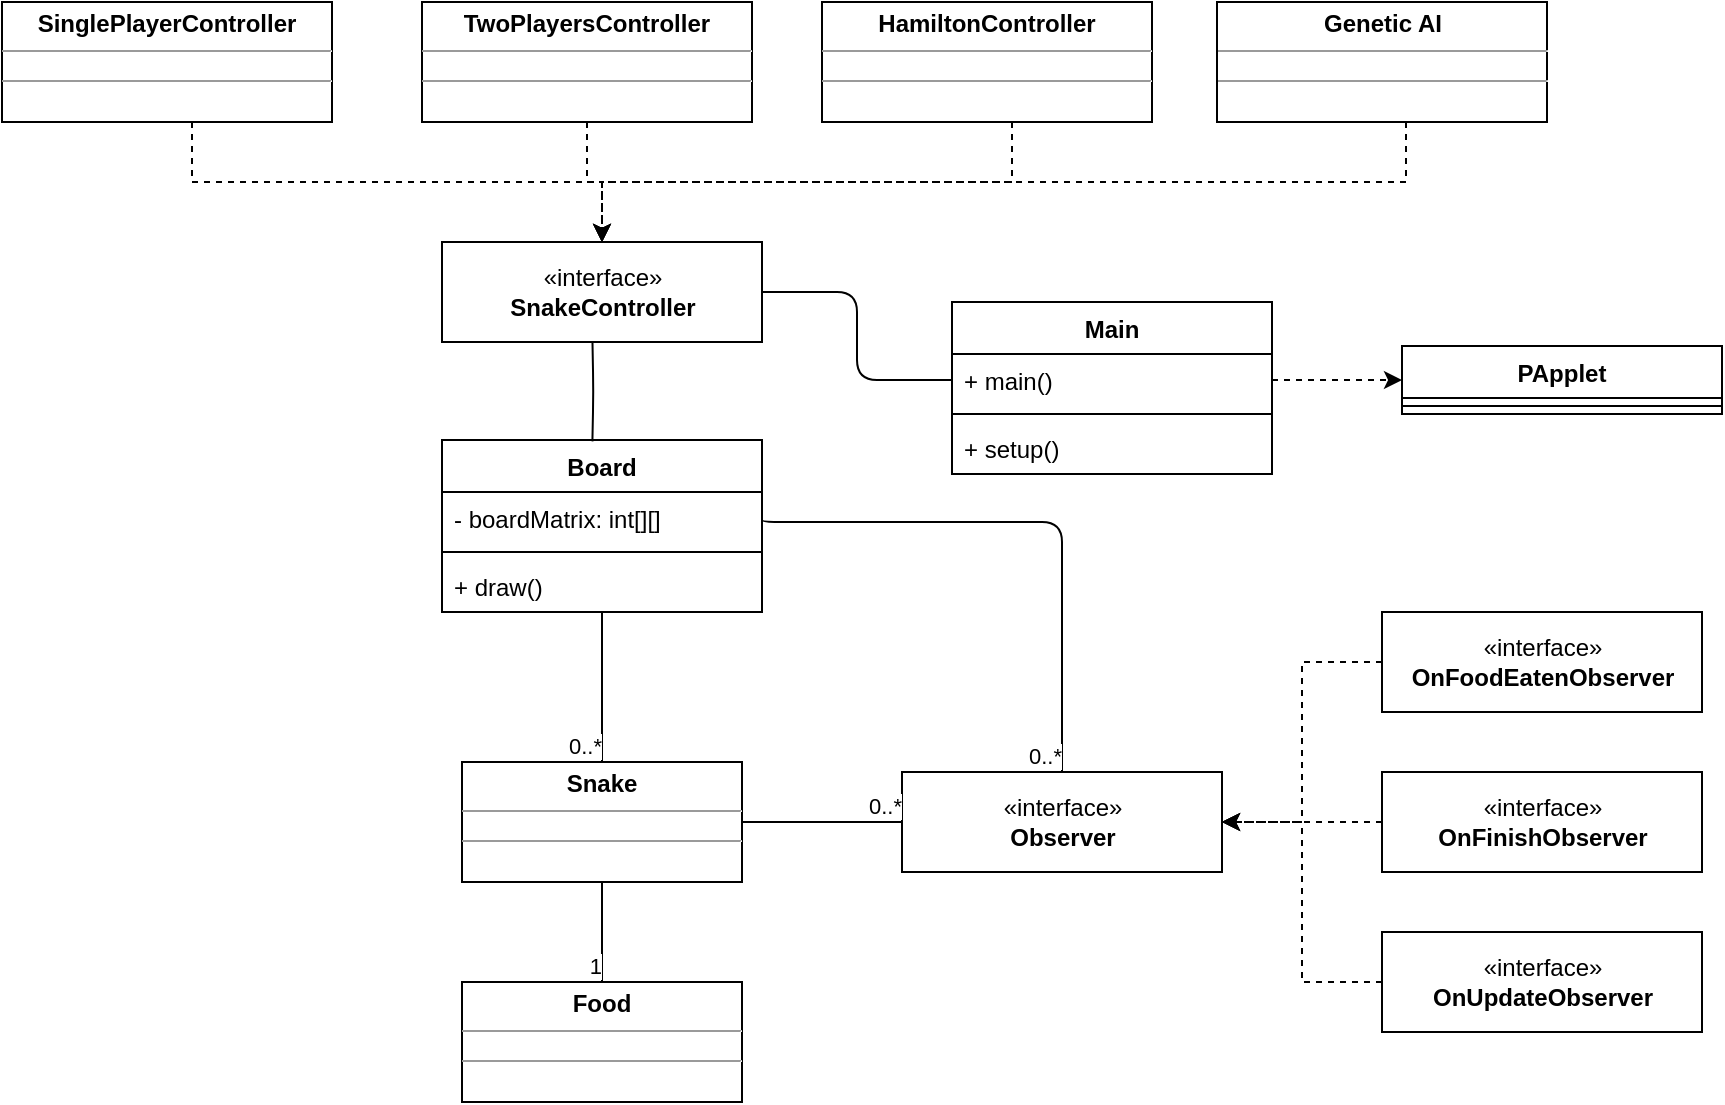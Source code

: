 <mxfile version="14.9.6" type="device"><diagram id="xkCskfEeUz_aOZ0Dr_ck" name="Page-1"><mxGraphModel dx="2128" dy="960" grid="1" gridSize="10" guides="1" tooltips="1" connect="1" arrows="1" fold="1" page="1" pageScale="1" pageWidth="850" pageHeight="1100" math="0" shadow="0"><root><mxCell id="0"/><mxCell id="1" parent="0"/><mxCell id="0JiLmBggKfg37jac6A56-3" value="&lt;p style=&quot;margin: 0px ; margin-top: 4px ; text-align: center&quot;&gt;&lt;b&gt;Snake&lt;/b&gt;&lt;/p&gt;&lt;hr size=&quot;1&quot;&gt;&lt;div style=&quot;height: 2px&quot;&gt;&lt;/div&gt;&lt;hr size=&quot;1&quot;&gt;&lt;div style=&quot;height: 2px&quot;&gt;&lt;/div&gt;" style="verticalAlign=top;align=left;overflow=fill;fontSize=12;fontFamily=Helvetica;html=1;" parent="1" vertex="1"><mxGeometry x="180" y="490" width="140" height="60" as="geometry"/></mxCell><mxCell id="0JiLmBggKfg37jac6A56-19" style="edgeStyle=orthogonalEdgeStyle;rounded=0;orthogonalLoop=1;jettySize=auto;html=1;entryX=1;entryY=0.5;entryDx=0;entryDy=0;dashed=1;" parent="1" source="0JiLmBggKfg37jac6A56-5" target="0JiLmBggKfg37jac6A56-18" edge="1"><mxGeometry relative="1" as="geometry"/></mxCell><mxCell id="0JiLmBggKfg37jac6A56-5" value="«interface»&lt;br&gt;&lt;b&gt;OnFoodEatenObserver&lt;/b&gt;" style="html=1;" parent="1" vertex="1"><mxGeometry x="640" y="415" width="160" height="50" as="geometry"/></mxCell><mxCell id="0JiLmBggKfg37jac6A56-9" value="" style="endArrow=none;html=1;edgeStyle=orthogonalEdgeStyle;entryX=0.5;entryY=0;entryDx=0;entryDy=0;exitX=0.5;exitY=1.009;exitDx=0;exitDy=0;exitPerimeter=0;" parent="1" source="0JiLmBggKfg37jac6A56-26" target="0JiLmBggKfg37jac6A56-3" edge="1"><mxGeometry relative="1" as="geometry"><mxPoint x="250" y="440" as="sourcePoint"/><mxPoint x="410" y="450" as="targetPoint"/></mxGeometry></mxCell><mxCell id="0JiLmBggKfg37jac6A56-11" value="0..*" style="edgeLabel;resizable=0;html=1;align=right;verticalAlign=bottom;" parent="0JiLmBggKfg37jac6A56-9" connectable="0" vertex="1"><mxGeometry x="1" relative="1" as="geometry"/></mxCell><mxCell id="0JiLmBggKfg37jac6A56-12" value="&lt;p style=&quot;margin: 0px ; margin-top: 4px ; text-align: center&quot;&gt;&lt;b&gt;Food&lt;/b&gt;&lt;/p&gt;&lt;hr size=&quot;1&quot;&gt;&lt;div style=&quot;height: 2px&quot;&gt;&lt;/div&gt;&lt;hr size=&quot;1&quot;&gt;&lt;div style=&quot;height: 2px&quot;&gt;&lt;/div&gt;" style="verticalAlign=top;align=left;overflow=fill;fontSize=12;fontFamily=Helvetica;html=1;" parent="1" vertex="1"><mxGeometry x="180" y="600" width="140" height="60" as="geometry"/></mxCell><mxCell id="0JiLmBggKfg37jac6A56-13" value="" style="endArrow=none;html=1;edgeStyle=orthogonalEdgeStyle;exitX=0.5;exitY=1;exitDx=0;exitDy=0;entryX=0.5;entryY=0;entryDx=0;entryDy=0;" parent="1" source="0JiLmBggKfg37jac6A56-3" target="0JiLmBggKfg37jac6A56-12" edge="1"><mxGeometry relative="1" as="geometry"><mxPoint x="260" y="430" as="sourcePoint"/><mxPoint x="260" y="510" as="targetPoint"/></mxGeometry></mxCell><mxCell id="0JiLmBggKfg37jac6A56-14" value="1" style="edgeLabel;resizable=0;html=1;align=right;verticalAlign=bottom;" parent="0JiLmBggKfg37jac6A56-13" connectable="0" vertex="1"><mxGeometry x="1" relative="1" as="geometry"/></mxCell><mxCell id="0JiLmBggKfg37jac6A56-20" style="edgeStyle=orthogonalEdgeStyle;rounded=0;orthogonalLoop=1;jettySize=auto;html=1;dashed=1;" parent="1" source="0JiLmBggKfg37jac6A56-16" target="0JiLmBggKfg37jac6A56-18" edge="1"><mxGeometry relative="1" as="geometry"/></mxCell><mxCell id="0JiLmBggKfg37jac6A56-16" value="«interface»&lt;br&gt;&lt;b&gt;OnFinishObserver&lt;/b&gt;" style="html=1;" parent="1" vertex="1"><mxGeometry x="640" y="495" width="160" height="50" as="geometry"/></mxCell><mxCell id="0JiLmBggKfg37jac6A56-21" style="edgeStyle=orthogonalEdgeStyle;rounded=0;orthogonalLoop=1;jettySize=auto;html=1;entryX=1;entryY=0.5;entryDx=0;entryDy=0;dashed=1;" parent="1" source="0JiLmBggKfg37jac6A56-17" target="0JiLmBggKfg37jac6A56-18" edge="1"><mxGeometry relative="1" as="geometry"/></mxCell><mxCell id="0JiLmBggKfg37jac6A56-17" value="«interface»&lt;br&gt;&lt;b&gt;OnUpdateObserver&lt;/b&gt;" style="html=1;" parent="1" vertex="1"><mxGeometry x="640" y="575" width="160" height="50" as="geometry"/></mxCell><mxCell id="0JiLmBggKfg37jac6A56-18" value="«interface»&lt;br&gt;&lt;b&gt;Observer&lt;/b&gt;" style="html=1;" parent="1" vertex="1"><mxGeometry x="400" y="495" width="160" height="50" as="geometry"/></mxCell><mxCell id="0JiLmBggKfg37jac6A56-22" value="" style="endArrow=none;html=1;edgeStyle=orthogonalEdgeStyle;exitX=1;exitY=0.5;exitDx=0;exitDy=0;entryX=0;entryY=0.5;entryDx=0;entryDy=0;" parent="1" source="0JiLmBggKfg37jac6A56-3" target="0JiLmBggKfg37jac6A56-18" edge="1"><mxGeometry relative="1" as="geometry"><mxPoint x="260" y="430" as="sourcePoint"/><mxPoint x="260" y="500" as="targetPoint"/><Array as="points"><mxPoint x="400" y="520"/></Array></mxGeometry></mxCell><mxCell id="0JiLmBggKfg37jac6A56-23" value="0..*" style="edgeLabel;resizable=0;html=1;align=right;verticalAlign=bottom;" parent="0JiLmBggKfg37jac6A56-22" connectable="0" vertex="1"><mxGeometry x="1" relative="1" as="geometry"/></mxCell><mxCell id="0JiLmBggKfg37jac6A56-25" value="Board" style="swimlane;fontStyle=1;align=center;verticalAlign=top;childLayout=stackLayout;horizontal=1;startSize=26;horizontalStack=0;resizeParent=1;resizeParentMax=0;resizeLast=0;collapsible=1;marginBottom=0;" parent="1" vertex="1"><mxGeometry x="170" y="329" width="160" height="86" as="geometry"/></mxCell><mxCell id="0JiLmBggKfg37jac6A56-28" value="- boardMatrix: int[][]" style="text;strokeColor=none;fillColor=none;align=left;verticalAlign=top;spacingLeft=4;spacingRight=4;overflow=hidden;rotatable=0;points=[[0,0.5],[1,0.5]];portConstraint=eastwest;" parent="0JiLmBggKfg37jac6A56-25" vertex="1"><mxGeometry y="26" width="160" height="26" as="geometry"/></mxCell><mxCell id="0JiLmBggKfg37jac6A56-27" value="" style="line;strokeWidth=1;fillColor=none;align=left;verticalAlign=middle;spacingTop=-1;spacingLeft=3;spacingRight=3;rotatable=0;labelPosition=right;points=[];portConstraint=eastwest;" parent="0JiLmBggKfg37jac6A56-25" vertex="1"><mxGeometry y="52" width="160" height="8" as="geometry"/></mxCell><mxCell id="0JiLmBggKfg37jac6A56-26" value="+ draw()" style="text;strokeColor=none;fillColor=none;align=left;verticalAlign=top;spacingLeft=4;spacingRight=4;overflow=hidden;rotatable=0;points=[[0,0.5],[1,0.5]];portConstraint=eastwest;" parent="0JiLmBggKfg37jac6A56-25" vertex="1"><mxGeometry y="60" width="160" height="26" as="geometry"/></mxCell><mxCell id="0JiLmBggKfg37jac6A56-29" value="" style="endArrow=none;html=1;edgeStyle=orthogonalEdgeStyle;exitX=0.466;exitY=1.001;exitDx=0;exitDy=0;exitPerimeter=0;entryX=0.47;entryY=0.008;entryDx=0;entryDy=0;entryPerimeter=0;" parent="1" target="0JiLmBggKfg37jac6A56-25" edge="1"><mxGeometry relative="1" as="geometry"><mxPoint x="245.24" y="280.06" as="sourcePoint"/><mxPoint x="245" y="320" as="targetPoint"/></mxGeometry></mxCell><mxCell id="0JiLmBggKfg37jac6A56-31" value="«interface»&lt;br&gt;&lt;b&gt;SnakeController&lt;/b&gt;" style="html=1;" parent="1" vertex="1"><mxGeometry x="170" y="230" width="160" height="50" as="geometry"/></mxCell><mxCell id="0JiLmBggKfg37jac6A56-40" style="edgeStyle=orthogonalEdgeStyle;rounded=0;orthogonalLoop=1;jettySize=auto;html=1;entryX=0.5;entryY=0;entryDx=0;entryDy=0;dashed=1;" parent="1" source="0JiLmBggKfg37jac6A56-35" target="0JiLmBggKfg37jac6A56-31" edge="1"><mxGeometry relative="1" as="geometry"><Array as="points"><mxPoint x="45" y="200"/><mxPoint x="250" y="200"/></Array></mxGeometry></mxCell><mxCell id="0JiLmBggKfg37jac6A56-35" value="&lt;p style=&quot;margin: 0px ; margin-top: 4px ; text-align: center&quot;&gt;&lt;b&gt;SinglePlayerController&lt;/b&gt;&lt;/p&gt;&lt;hr size=&quot;1&quot;&gt;&lt;div style=&quot;height: 2px&quot;&gt;&lt;/div&gt;&lt;hr size=&quot;1&quot;&gt;&lt;div style=&quot;height: 2px&quot;&gt;&lt;/div&gt;" style="verticalAlign=top;align=left;overflow=fill;fontSize=12;fontFamily=Helvetica;html=1;" parent="1" vertex="1"><mxGeometry x="-50" y="110" width="165" height="60" as="geometry"/></mxCell><mxCell id="0JiLmBggKfg37jac6A56-41" style="edgeStyle=orthogonalEdgeStyle;rounded=0;orthogonalLoop=1;jettySize=auto;html=1;entryX=0.5;entryY=0;entryDx=0;entryDy=0;dashed=1;" parent="1" source="0JiLmBggKfg37jac6A56-38" target="0JiLmBggKfg37jac6A56-31" edge="1"><mxGeometry relative="1" as="geometry"/></mxCell><mxCell id="0JiLmBggKfg37jac6A56-38" value="&lt;p style=&quot;margin: 0px ; margin-top: 4px ; text-align: center&quot;&gt;&lt;b&gt;TwoPlayersController&lt;/b&gt;&lt;/p&gt;&lt;hr size=&quot;1&quot;&gt;&lt;div style=&quot;height: 2px&quot;&gt;&lt;/div&gt;&lt;hr size=&quot;1&quot;&gt;&lt;div style=&quot;height: 2px&quot;&gt;&lt;/div&gt;" style="verticalAlign=top;align=left;overflow=fill;fontSize=12;fontFamily=Helvetica;html=1;" parent="1" vertex="1"><mxGeometry x="160" y="110" width="165" height="60" as="geometry"/></mxCell><mxCell id="0JiLmBggKfg37jac6A56-42" style="edgeStyle=orthogonalEdgeStyle;rounded=0;orthogonalLoop=1;jettySize=auto;html=1;entryX=0.5;entryY=0;entryDx=0;entryDy=0;dashed=1;" parent="1" source="0JiLmBggKfg37jac6A56-39" target="0JiLmBggKfg37jac6A56-31" edge="1"><mxGeometry relative="1" as="geometry"><Array as="points"><mxPoint x="455" y="200"/><mxPoint x="250" y="200"/></Array></mxGeometry></mxCell><mxCell id="0JiLmBggKfg37jac6A56-39" value="&lt;p style=&quot;margin: 0px ; margin-top: 4px ; text-align: center&quot;&gt;&lt;b&gt;HamiltonController&lt;/b&gt;&lt;/p&gt;&lt;hr size=&quot;1&quot;&gt;&lt;div style=&quot;height: 2px&quot;&gt;&lt;/div&gt;&lt;hr size=&quot;1&quot;&gt;&lt;div style=&quot;height: 2px&quot;&gt;&lt;/div&gt;" style="verticalAlign=top;align=left;overflow=fill;fontSize=12;fontFamily=Helvetica;html=1;" parent="1" vertex="1"><mxGeometry x="360" y="110" width="165" height="60" as="geometry"/></mxCell><mxCell id="0JiLmBggKfg37jac6A56-43" value="Main" style="swimlane;fontStyle=1;align=center;verticalAlign=top;childLayout=stackLayout;horizontal=1;startSize=26;horizontalStack=0;resizeParent=1;resizeParentMax=0;resizeLast=0;collapsible=1;marginBottom=0;" parent="1" vertex="1"><mxGeometry x="425" y="260" width="160" height="86" as="geometry"/></mxCell><mxCell id="0JiLmBggKfg37jac6A56-44" value="+ main()" style="text;strokeColor=none;fillColor=none;align=left;verticalAlign=top;spacingLeft=4;spacingRight=4;overflow=hidden;rotatable=0;points=[[0,0.5],[1,0.5]];portConstraint=eastwest;" parent="0JiLmBggKfg37jac6A56-43" vertex="1"><mxGeometry y="26" width="160" height="26" as="geometry"/></mxCell><mxCell id="0JiLmBggKfg37jac6A56-45" value="" style="line;strokeWidth=1;fillColor=none;align=left;verticalAlign=middle;spacingTop=-1;spacingLeft=3;spacingRight=3;rotatable=0;labelPosition=right;points=[];portConstraint=eastwest;" parent="0JiLmBggKfg37jac6A56-43" vertex="1"><mxGeometry y="52" width="160" height="8" as="geometry"/></mxCell><mxCell id="0JiLmBggKfg37jac6A56-46" value="+ setup()" style="text;strokeColor=none;fillColor=none;align=left;verticalAlign=top;spacingLeft=4;spacingRight=4;overflow=hidden;rotatable=0;points=[[0,0.5],[1,0.5]];portConstraint=eastwest;" parent="0JiLmBggKfg37jac6A56-43" vertex="1"><mxGeometry y="60" width="160" height="26" as="geometry"/></mxCell><mxCell id="0JiLmBggKfg37jac6A56-47" value="PApplet" style="swimlane;fontStyle=1;align=center;verticalAlign=top;childLayout=stackLayout;horizontal=1;startSize=26;horizontalStack=0;resizeParent=1;resizeParentMax=0;resizeLast=0;collapsible=1;marginBottom=0;" parent="1" vertex="1"><mxGeometry x="650" y="282" width="160" height="34" as="geometry"/></mxCell><mxCell id="0JiLmBggKfg37jac6A56-49" value="" style="line;strokeWidth=1;fillColor=none;align=left;verticalAlign=middle;spacingTop=-1;spacingLeft=3;spacingRight=3;rotatable=0;labelPosition=right;points=[];portConstraint=eastwest;" parent="0JiLmBggKfg37jac6A56-47" vertex="1"><mxGeometry y="26" width="160" height="8" as="geometry"/></mxCell><mxCell id="0JiLmBggKfg37jac6A56-51" style="edgeStyle=orthogonalEdgeStyle;rounded=0;orthogonalLoop=1;jettySize=auto;html=1;entryX=0;entryY=0.5;entryDx=0;entryDy=0;dashed=1;" parent="1" source="0JiLmBggKfg37jac6A56-44" target="0JiLmBggKfg37jac6A56-47" edge="1"><mxGeometry relative="1" as="geometry"/></mxCell><mxCell id="0JiLmBggKfg37jac6A56-52" value="" style="endArrow=none;html=1;edgeStyle=orthogonalEdgeStyle;entryX=1;entryY=0.5;entryDx=0;entryDy=0;exitX=0;exitY=0.5;exitDx=0;exitDy=0;" parent="1" source="0JiLmBggKfg37jac6A56-44" target="0JiLmBggKfg37jac6A56-31" edge="1"><mxGeometry relative="1" as="geometry"><mxPoint x="260" y="425.234" as="sourcePoint"/><mxPoint x="260" y="500" as="targetPoint"/></mxGeometry></mxCell><mxCell id="0JiLmBggKfg37jac6A56-55" value="" style="endArrow=none;html=1;edgeStyle=orthogonalEdgeStyle;exitX=1;exitY=0.5;exitDx=0;exitDy=0;entryX=0.5;entryY=0;entryDx=0;entryDy=0;" parent="1" source="0JiLmBggKfg37jac6A56-28" target="0JiLmBggKfg37jac6A56-18" edge="1"><mxGeometry relative="1" as="geometry"><mxPoint x="400" y="415" as="sourcePoint"/><mxPoint x="480" y="415" as="targetPoint"/><Array as="points"><mxPoint x="330" y="370"/><mxPoint x="480" y="370"/></Array></mxGeometry></mxCell><mxCell id="0JiLmBggKfg37jac6A56-56" value="0..*" style="edgeLabel;resizable=0;html=1;align=right;verticalAlign=bottom;" parent="0JiLmBggKfg37jac6A56-55" connectable="0" vertex="1"><mxGeometry x="1" relative="1" as="geometry"/></mxCell><mxCell id="4sZYVpiLM5A-P_ihZR0i-3" style="edgeStyle=orthogonalEdgeStyle;rounded=0;orthogonalLoop=1;jettySize=auto;html=1;entryX=0.5;entryY=0;entryDx=0;entryDy=0;dashed=1;" edge="1" parent="1" source="4sZYVpiLM5A-P_ihZR0i-1" target="0JiLmBggKfg37jac6A56-31"><mxGeometry relative="1" as="geometry"><Array as="points"><mxPoint x="652" y="200"/><mxPoint x="250" y="200"/></Array></mxGeometry></mxCell><mxCell id="4sZYVpiLM5A-P_ihZR0i-1" value="&lt;p style=&quot;margin: 0px ; margin-top: 4px ; text-align: center&quot;&gt;&lt;b&gt;Genetic AI&lt;/b&gt;&lt;/p&gt;&lt;hr size=&quot;1&quot;&gt;&lt;div style=&quot;height: 2px&quot;&gt;&lt;/div&gt;&lt;hr size=&quot;1&quot;&gt;&lt;div style=&quot;height: 2px&quot;&gt;&lt;/div&gt;" style="verticalAlign=top;align=left;overflow=fill;fontSize=12;fontFamily=Helvetica;html=1;" vertex="1" parent="1"><mxGeometry x="557.5" y="110" width="165" height="60" as="geometry"/></mxCell></root></mxGraphModel></diagram></mxfile>